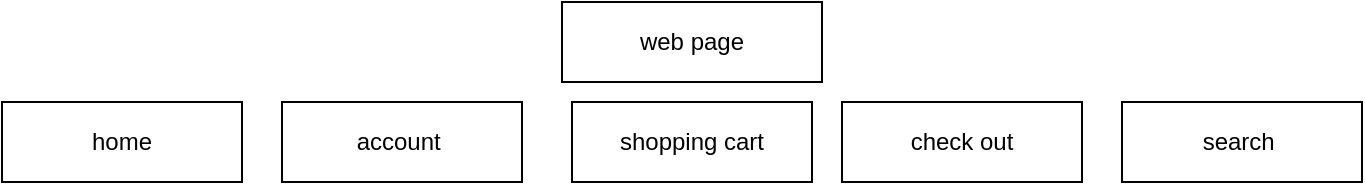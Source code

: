 <mxfile version="20.8.8" type="github"><diagram name="第 1 页" id="4OCn92jCibqG-VA3Bm6U"><mxGraphModel dx="1050" dy="541" grid="1" gridSize="10" guides="1" tooltips="1" connect="1" arrows="1" fold="1" page="1" pageScale="1" pageWidth="827" pageHeight="1169" math="0" shadow="0"><root><mxCell id="0"/><mxCell id="1" parent="0"/><mxCell id="g9gLCvE89MBZaIdIWimA-1" value="web page" style="rounded=0;whiteSpace=wrap;html=1;" vertex="1" parent="1"><mxGeometry x="340" y="130" width="130" height="40" as="geometry"/></mxCell><mxCell id="g9gLCvE89MBZaIdIWimA-2" value="home" style="rounded=0;whiteSpace=wrap;html=1;" vertex="1" parent="1"><mxGeometry x="60" y="180" width="120" height="40" as="geometry"/></mxCell><mxCell id="g9gLCvE89MBZaIdIWimA-3" value="shopping cart" style="rounded=0;whiteSpace=wrap;html=1;" vertex="1" parent="1"><mxGeometry x="345" y="180" width="120" height="40" as="geometry"/></mxCell><mxCell id="g9gLCvE89MBZaIdIWimA-4" value="check out" style="rounded=0;whiteSpace=wrap;html=1;" vertex="1" parent="1"><mxGeometry x="480" y="180" width="120" height="40" as="geometry"/></mxCell><mxCell id="g9gLCvE89MBZaIdIWimA-5" value="search&amp;nbsp;&lt;br&gt;" style="rounded=0;whiteSpace=wrap;html=1;" vertex="1" parent="1"><mxGeometry x="620" y="180" width="120" height="40" as="geometry"/></mxCell><mxCell id="g9gLCvE89MBZaIdIWimA-6" value="account&amp;nbsp;" style="rounded=0;whiteSpace=wrap;html=1;" vertex="1" parent="1"><mxGeometry x="200" y="180" width="120" height="40" as="geometry"/></mxCell></root></mxGraphModel></diagram></mxfile>